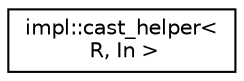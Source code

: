 digraph "Graphical Class Hierarchy"
{
 // INTERACTIVE_SVG=YES
 // LATEX_PDF_SIZE
  edge [fontname="Helvetica",fontsize="10",labelfontname="Helvetica",labelfontsize="10"];
  node [fontname="Helvetica",fontsize="10",shape=record];
  rankdir="LR";
  Node0 [label="impl::cast_helper\<\l R, In \>",height=0.2,width=0.4,color="black", fillcolor="white", style="filled",URL="$structimpl_1_1cast__helper.html",tooltip=" "];
}
